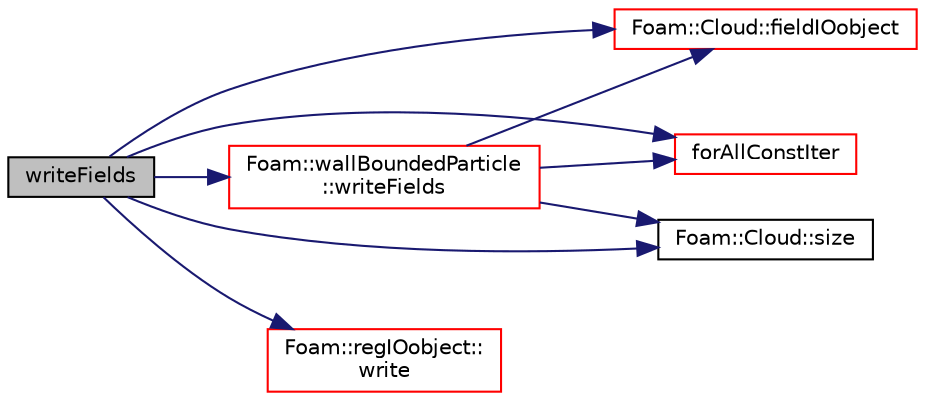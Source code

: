 digraph "writeFields"
{
  bgcolor="transparent";
  edge [fontname="Helvetica",fontsize="10",labelfontname="Helvetica",labelfontsize="10"];
  node [fontname="Helvetica",fontsize="10",shape=record];
  rankdir="LR";
  Node1 [label="writeFields",height=0.2,width=0.4,color="black", fillcolor="grey75", style="filled", fontcolor="black"];
  Node1 -> Node2 [color="midnightblue",fontsize="10",style="solid",fontname="Helvetica"];
  Node2 [label="Foam::Cloud::fieldIOobject",height=0.2,width=0.4,color="red",URL="$a00282.html#aeff14efb16617f98e54d9c0c0ac06a37",tooltip="Helper to construct IOobject for field and current time. "];
  Node1 -> Node3 [color="midnightblue",fontsize="10",style="solid",fontname="Helvetica"];
  Node3 [label="forAllConstIter",height=0.2,width=0.4,color="red",URL="$a02960.html#ae21e2836509b0fa7f7cedf6493b11b09"];
  Node1 -> Node4 [color="midnightblue",fontsize="10",style="solid",fontname="Helvetica"];
  Node4 [label="Foam::Cloud::size",height=0.2,width=0.4,color="black",URL="$a00282.html#a65cea301e2d6033c43932d12d91c792f"];
  Node1 -> Node5 [color="midnightblue",fontsize="10",style="solid",fontname="Helvetica"];
  Node5 [label="Foam::regIOobject::\lwrite",height=0.2,width=0.4,color="red",URL="$a02147.html#a6e5faa425b059eeb55cd904755791076",tooltip="Write using setting from DB. "];
  Node1 -> Node6 [color="midnightblue",fontsize="10",style="solid",fontname="Helvetica"];
  Node6 [label="Foam::wallBoundedParticle\l::writeFields",height=0.2,width=0.4,color="red",URL="$a02828.html#a4b6c8e48b13c9a29be2b1141c69b7277",tooltip="Write. "];
  Node6 -> Node2 [color="midnightblue",fontsize="10",style="solid",fontname="Helvetica"];
  Node6 -> Node3 [color="midnightblue",fontsize="10",style="solid",fontname="Helvetica"];
  Node6 -> Node4 [color="midnightblue",fontsize="10",style="solid",fontname="Helvetica"];
}
